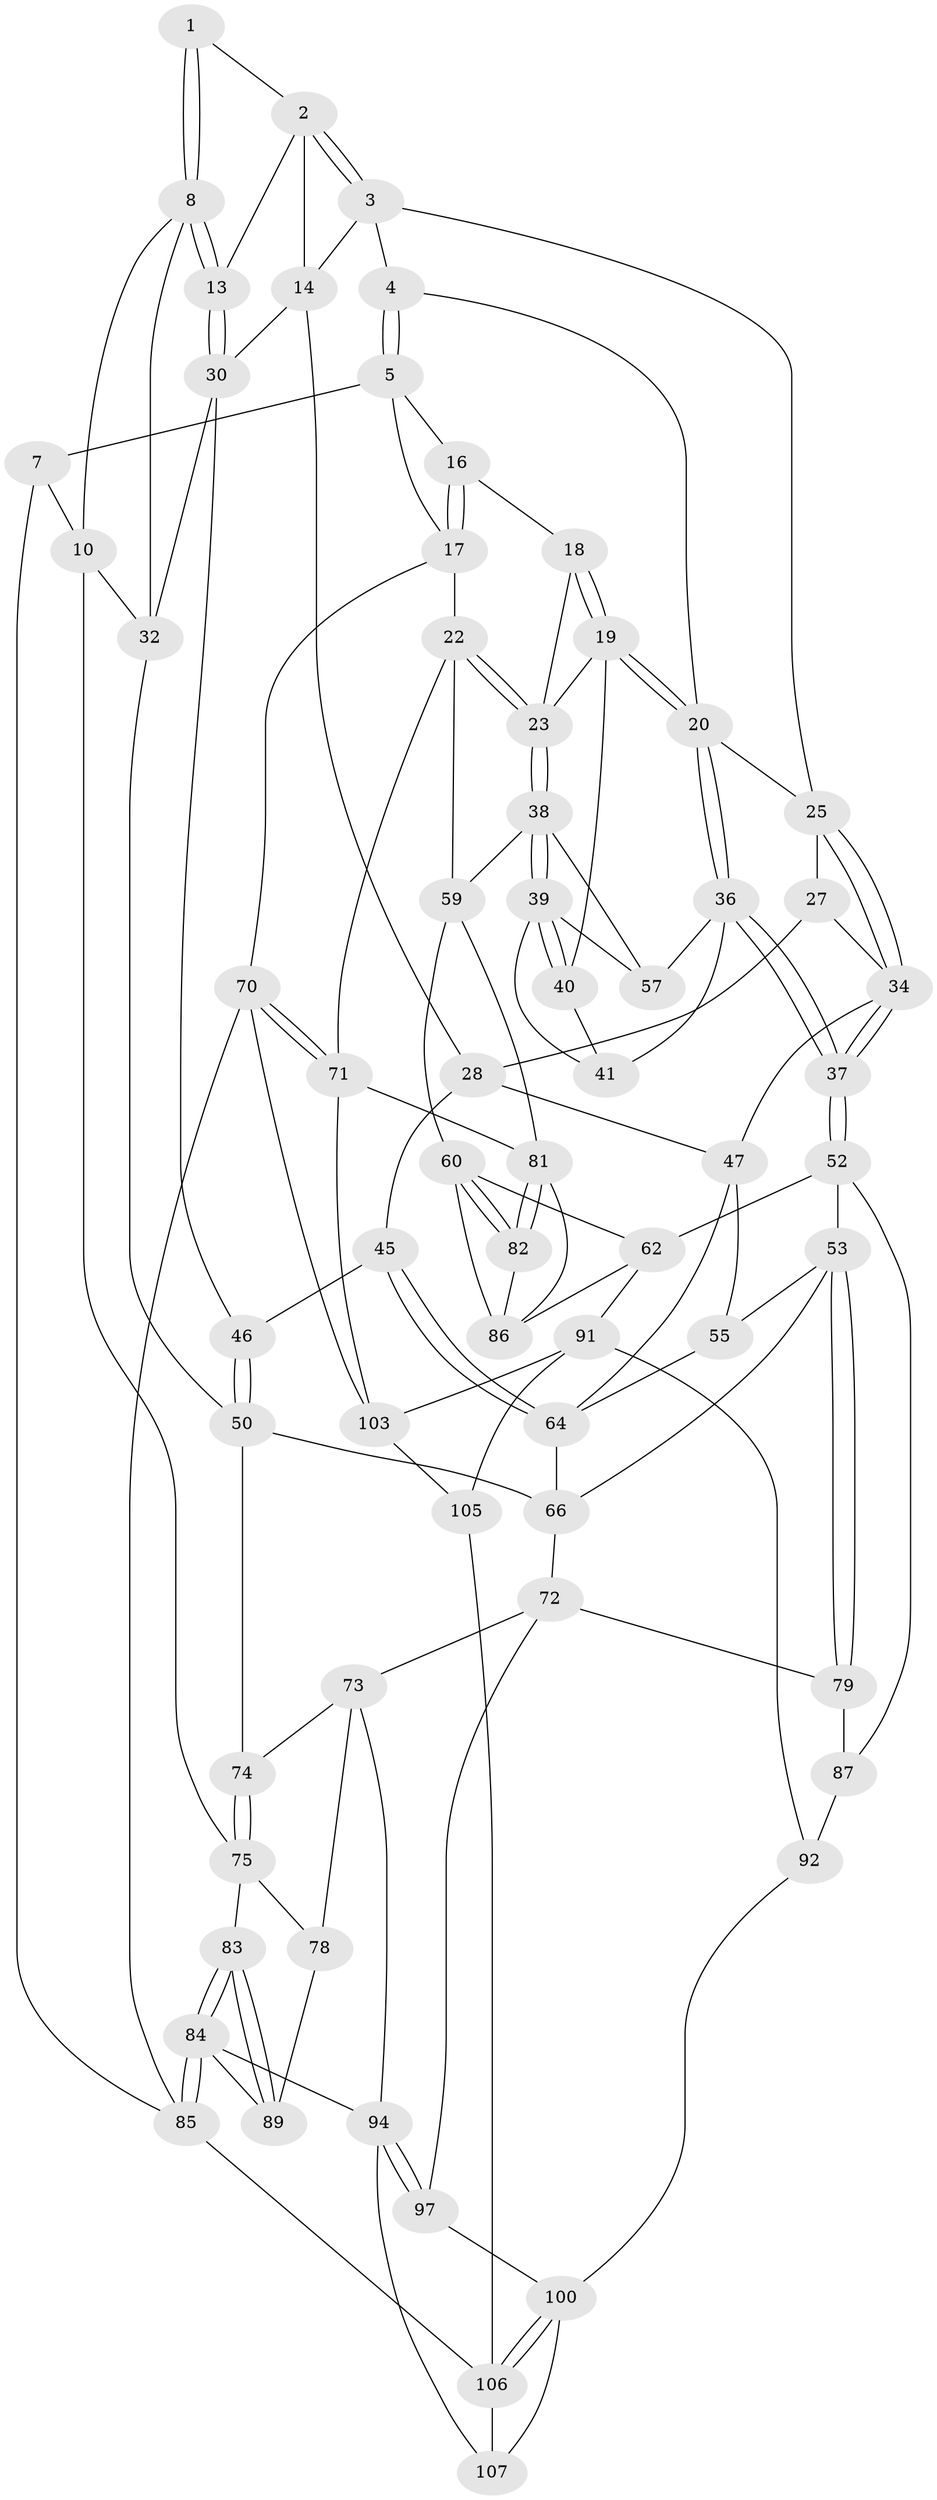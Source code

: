 // original degree distribution, {3: 0.01834862385321101, 4: 0.23853211009174313, 5: 0.5321100917431193, 6: 0.21100917431192662}
// Generated by graph-tools (version 1.1) at 2025/42/03/06/25 10:42:30]
// undirected, 67 vertices, 150 edges
graph export_dot {
graph [start="1"]
  node [color=gray90,style=filled];
  1 [pos="+0.23647112372514326+0"];
  2 [pos="+0.24738292948576251+0.0041266482349165915",super="+12"];
  3 [pos="+0.46088153315429137+0.15148899642430563",super="+15"];
  4 [pos="+0.6226006073126109+0.06491086607378774"];
  5 [pos="+0.691971540260919+0",super="+6"];
  7 [pos="+0.22595584616477296+0",super="+11"];
  8 [pos="+0.12990077358278787+0.14532956702117864",super="+9"];
  10 [pos="+0+0.18662265047102616",super="+49"];
  13 [pos="+0.22688606799200348+0.2603995830011512"];
  14 [pos="+0.3809246905677607+0.24292240827680886",super="+29"];
  16 [pos="+0.8628506309285976+0.09169199372100116"];
  17 [pos="+1+0.2060361882593179"];
  18 [pos="+0.8626251853933422+0.11038854606181862"];
  19 [pos="+0.7539056205780492+0.2893610657571739",super="+33"];
  20 [pos="+0.7239498720452426+0.2956870792569084",super="+21"];
  22 [pos="+1+0.36134437955249016",super="+67"];
  23 [pos="+1+0.36087136019165683",super="+24"];
  25 [pos="+0.5572492293107673+0.28408371869642746",super="+26"];
  27 [pos="+0.4308590700568506+0.2974688668370561"];
  28 [pos="+0.3956797487856017+0.2869524267118857",super="+44"];
  30 [pos="+0.23261009250876152+0.27985769553793416",super="+31"];
  32 [pos="+0.1453907084350956+0.31436869594354006",super="+48"];
  34 [pos="+0.5534432630247273+0.3393086012585596",super="+35"];
  36 [pos="+0.6945056176117596+0.4002332030227356",super="+42"];
  37 [pos="+0.6819851668830387+0.41290144063629275"];
  38 [pos="+1+0.3736136232496198",super="+58"];
  39 [pos="+0.9876990708763144+0.38279892480064925",super="+43"];
  40 [pos="+0.838816043844917+0.2962636475072184"];
  41 [pos="+0.8436085221131113+0.32855805524686726"];
  45 [pos="+0.3189192020806317+0.4265505208033374"];
  46 [pos="+0.2671639475827211+0.41027695212023935"];
  47 [pos="+0.4666055019665068+0.44804285423255946",super="+56"];
  50 [pos="+0.11148526228825899+0.5181327801586745",super="+51"];
  52 [pos="+0.6386011811758155+0.5805500243541222",super="+63"];
  53 [pos="+0.5692122044148976+0.5754930083588252",super="+54"];
  55 [pos="+0.49628510958377453+0.5112708702321697"];
  57 [pos="+0.8526981725509941+0.4342044467043578"];
  59 [pos="+0.8505518543766774+0.5711477535707896",super="+68"];
  60 [pos="+0.7613690363445222+0.6039875456504818",super="+61"];
  62 [pos="+0.6599203683849019+0.5952163753586175",super="+90"];
  64 [pos="+0.32468921750991125+0.5031849297920354",super="+65"];
  66 [pos="+0.3150227170264889+0.5606710377400543",super="+69"];
  70 [pos="+1+1"];
  71 [pos="+1+0.8609752776670566",super="+102"];
  72 [pos="+0.3166565159157633+0.6802706110684198",super="+80"];
  73 [pos="+0.16087139022916952+0.6155203178263566",super="+77"];
  74 [pos="+0.12878463692977035+0.5865451800089806"];
  75 [pos="+0.09768950479048494+0.6713583892469185",super="+76"];
  78 [pos="+0.08957525336848875+0.7087141662903241"];
  79 [pos="+0.4504286388283615+0.7228239008320361"];
  81 [pos="+0.9094730761024666+0.7691784383839709",super="+98"];
  82 [pos="+0.8722776401564662+0.741848379992368"];
  83 [pos="+0+0.959732014050013"];
  84 [pos="+0+1",super="+96"];
  85 [pos="+0+1"];
  86 [pos="+0.7727070530214515+0.7422711901534196",super="+93"];
  87 [pos="+0.5661642044991511+0.7524573465731124",super="+88"];
  89 [pos="+0.06653120143235275+0.7261413035401861"];
  91 [pos="+0.6705663157431767+0.828487219099127",super="+104"];
  92 [pos="+0.649432352989751+0.828296848016879",super="+99"];
  94 [pos="+0.23254704838444828+0.8193692422336033",super="+95"];
  97 [pos="+0.2697843666675397+0.8193160824023391"];
  100 [pos="+0.44838143648360995+0.962432406715772",super="+101"];
  103 [pos="+0.8236129586718705+0.931488376521687",super="+109"];
  105 [pos="+0.5257954726129173+1"];
  106 [pos="+0.5109507293252382+1",super="+108"];
  107 [pos="+0.17890688435751556+1"];
  1 -- 2;
  1 -- 8;
  1 -- 8;
  2 -- 3;
  2 -- 3;
  2 -- 13;
  2 -- 14;
  3 -- 4;
  3 -- 25;
  3 -- 14;
  4 -- 5;
  4 -- 5;
  4 -- 20;
  5 -- 16;
  5 -- 17;
  5 -- 7 [weight=2];
  7 -- 10;
  7 -- 85;
  8 -- 13;
  8 -- 13;
  8 -- 32;
  8 -- 10;
  10 -- 32;
  10 -- 75;
  13 -- 30;
  13 -- 30;
  14 -- 28;
  14 -- 30;
  16 -- 17;
  16 -- 17;
  16 -- 18;
  17 -- 22;
  17 -- 70;
  18 -- 19;
  18 -- 19;
  18 -- 23;
  19 -- 20;
  19 -- 20;
  19 -- 40;
  19 -- 23;
  20 -- 36;
  20 -- 36;
  20 -- 25;
  22 -- 23;
  22 -- 23;
  22 -- 59;
  22 -- 71;
  23 -- 38;
  23 -- 38;
  25 -- 34;
  25 -- 34;
  25 -- 27;
  27 -- 28;
  27 -- 34;
  28 -- 45;
  28 -- 47;
  30 -- 32;
  30 -- 46;
  32 -- 50;
  34 -- 37;
  34 -- 37;
  34 -- 47;
  36 -- 37;
  36 -- 37;
  36 -- 41;
  36 -- 57;
  37 -- 52;
  37 -- 52;
  38 -- 39;
  38 -- 39;
  38 -- 57;
  38 -- 59;
  39 -- 40;
  39 -- 40;
  39 -- 41;
  39 -- 57;
  40 -- 41;
  45 -- 46;
  45 -- 64;
  45 -- 64;
  46 -- 50;
  46 -- 50;
  47 -- 64;
  47 -- 55;
  50 -- 66;
  50 -- 74;
  52 -- 53;
  52 -- 62;
  52 -- 87;
  53 -- 79;
  53 -- 79;
  53 -- 55;
  53 -- 66;
  55 -- 64;
  59 -- 60;
  59 -- 81;
  60 -- 82;
  60 -- 82;
  60 -- 62;
  60 -- 86;
  62 -- 86;
  62 -- 91;
  64 -- 66;
  66 -- 72;
  70 -- 71;
  70 -- 71;
  70 -- 85;
  70 -- 103;
  71 -- 103;
  71 -- 81;
  72 -- 73;
  72 -- 97;
  72 -- 79;
  73 -- 74;
  73 -- 94;
  73 -- 78;
  74 -- 75;
  74 -- 75;
  75 -- 78;
  75 -- 83;
  78 -- 89;
  79 -- 87;
  81 -- 82;
  81 -- 82;
  81 -- 86;
  82 -- 86;
  83 -- 84;
  83 -- 84;
  83 -- 89;
  83 -- 89;
  84 -- 85;
  84 -- 85;
  84 -- 89;
  84 -- 94;
  85 -- 106;
  87 -- 92 [weight=2];
  91 -- 92;
  91 -- 105;
  91 -- 103;
  92 -- 100;
  94 -- 97;
  94 -- 97;
  94 -- 107;
  97 -- 100;
  100 -- 106;
  100 -- 106;
  100 -- 107;
  103 -- 105;
  105 -- 106;
  106 -- 107;
}
